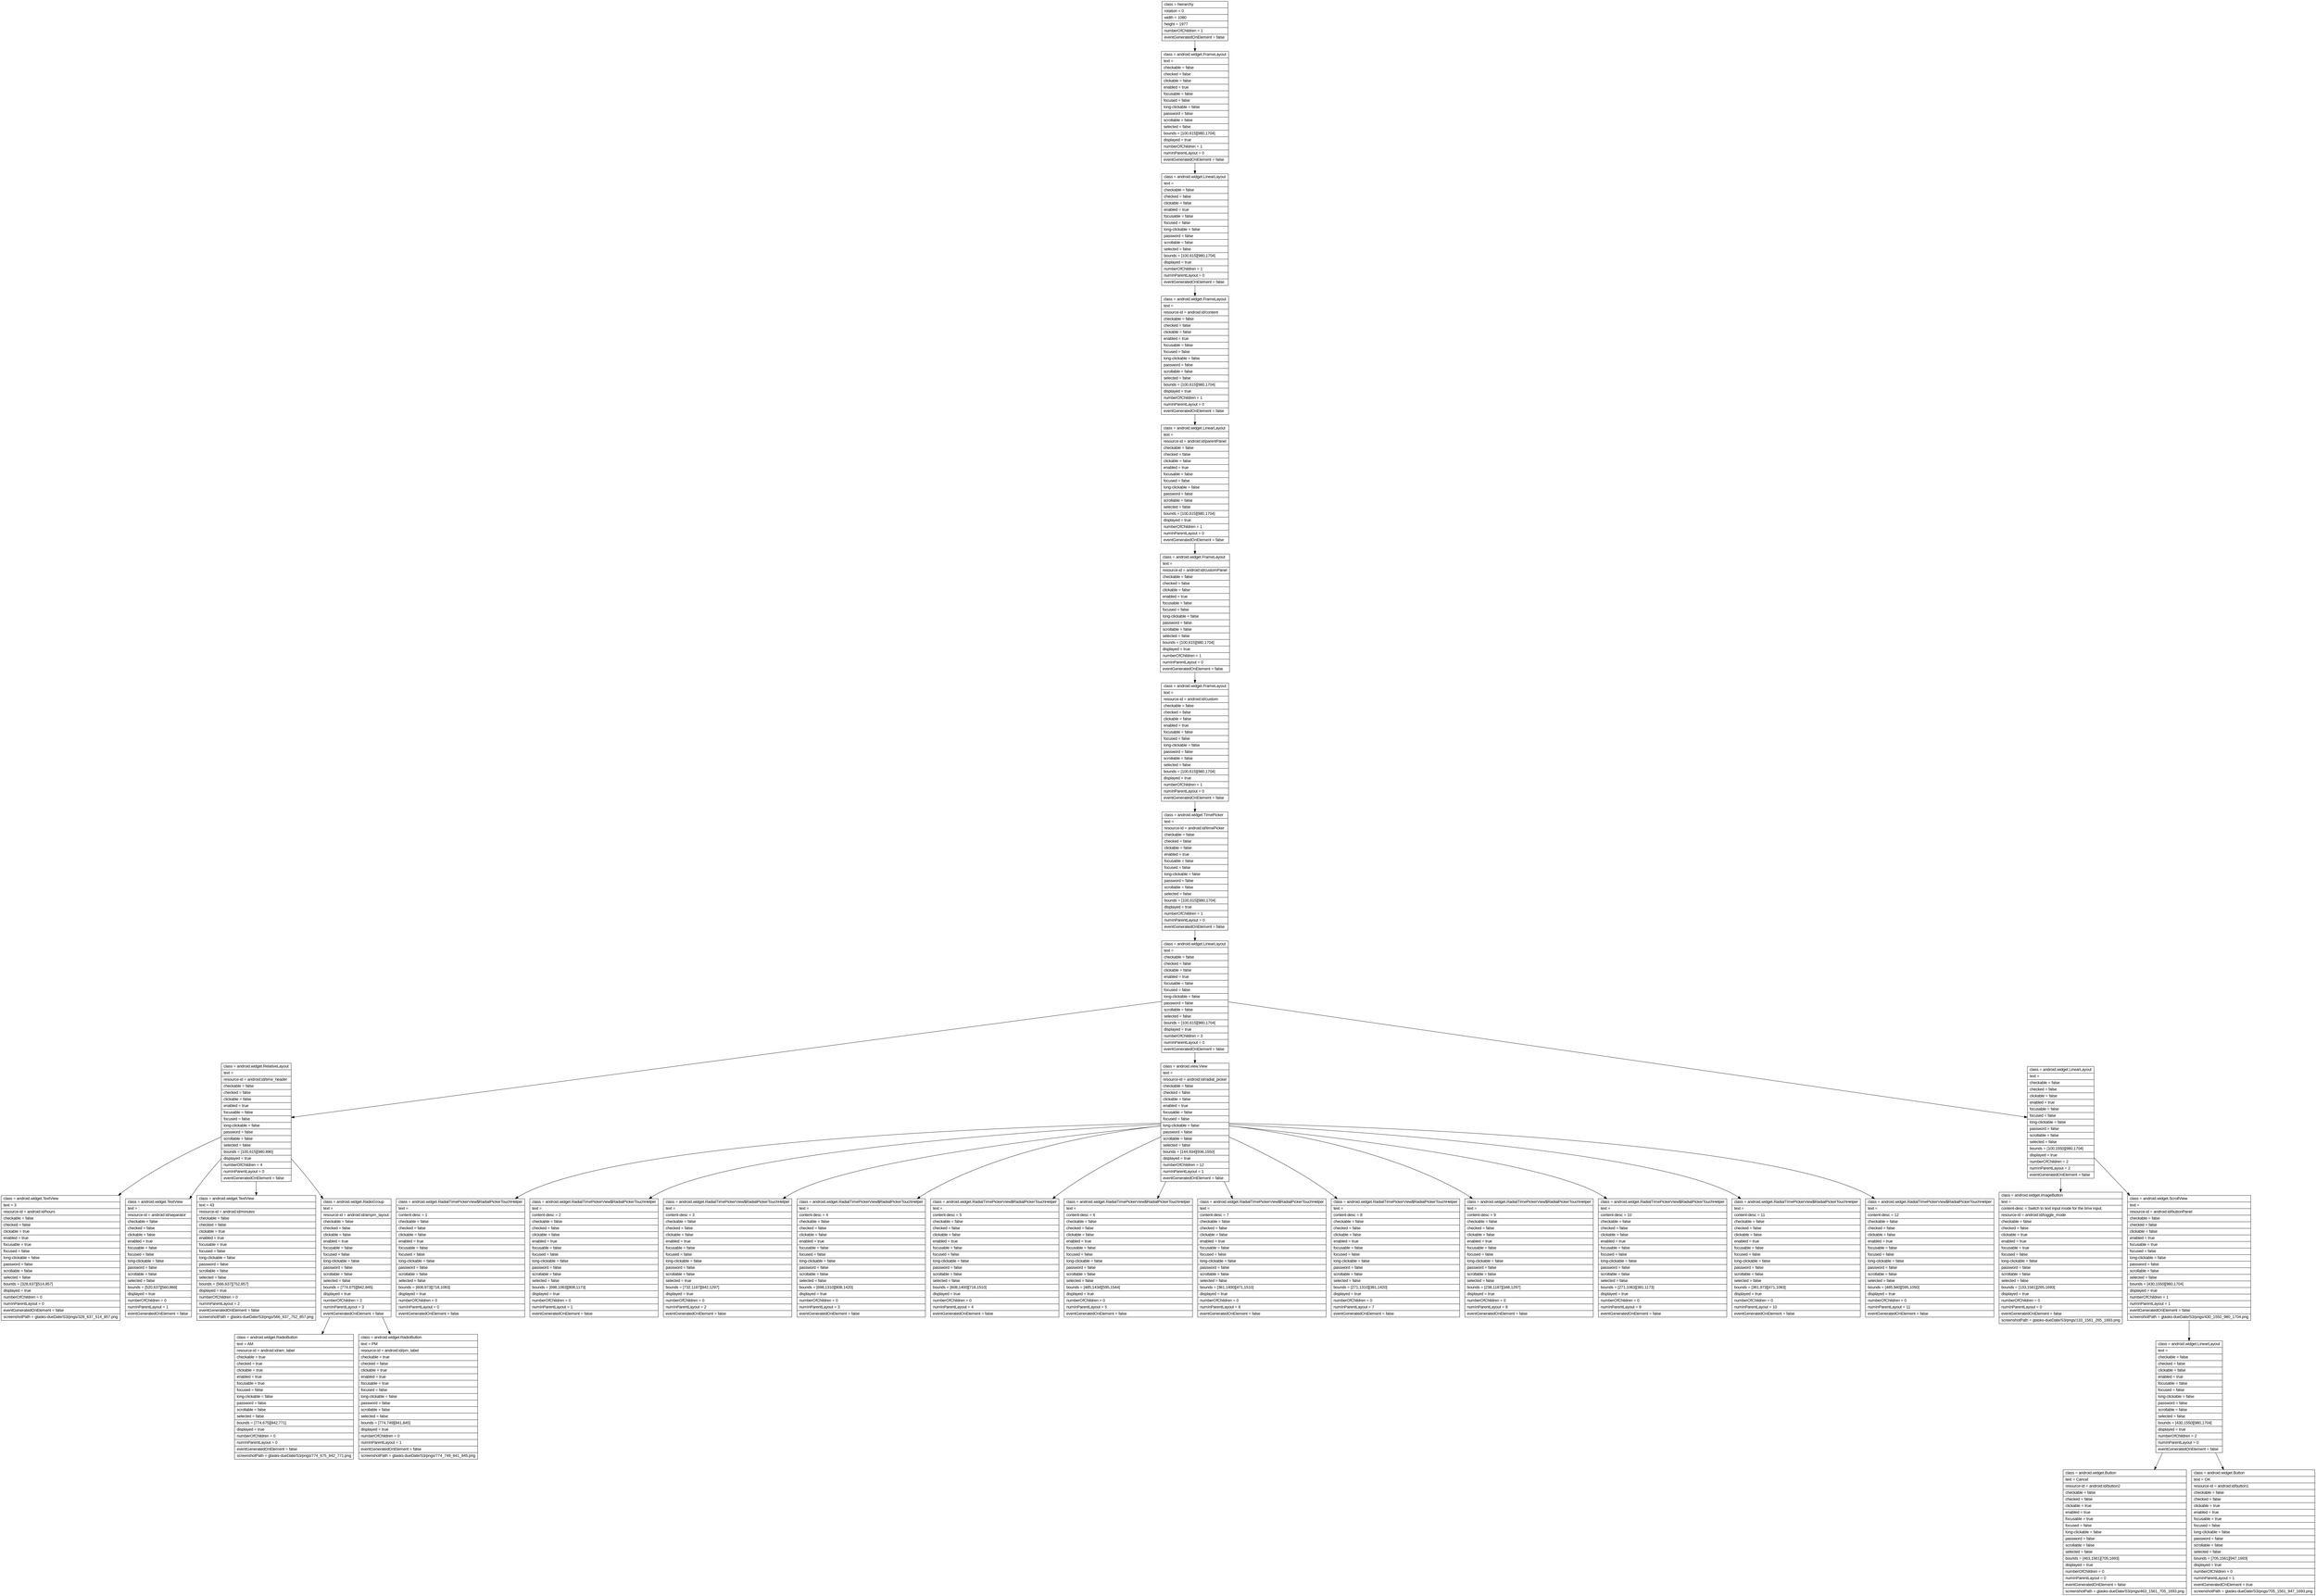 digraph Layout {

	node [shape=record fontname=Arial];

	0	[label="{class = hierarchy\l|rotation = 0\l|width = 1080\l|height = 1977\l|numberOfChildren = 1\l|eventGeneratedOnElement = false \l}"]
	1	[label="{class = android.widget.FrameLayout\l|text = \l|checkable = false\l|checked = false\l|clickable = false\l|enabled = true\l|focusable = false\l|focused = false\l|long-clickable = false\l|password = false\l|scrollable = false\l|selected = false\l|bounds = [100,615][980,1704]\l|displayed = true\l|numberOfChildren = 1\l|numInParentLayout = 0\l|eventGeneratedOnElement = false \l}"]
	2	[label="{class = android.widget.LinearLayout\l|text = \l|checkable = false\l|checked = false\l|clickable = false\l|enabled = true\l|focusable = false\l|focused = false\l|long-clickable = false\l|password = false\l|scrollable = false\l|selected = false\l|bounds = [100,615][980,1704]\l|displayed = true\l|numberOfChildren = 1\l|numInParentLayout = 0\l|eventGeneratedOnElement = false \l}"]
	3	[label="{class = android.widget.FrameLayout\l|text = \l|resource-id = android:id/content\l|checkable = false\l|checked = false\l|clickable = false\l|enabled = true\l|focusable = false\l|focused = false\l|long-clickable = false\l|password = false\l|scrollable = false\l|selected = false\l|bounds = [100,615][980,1704]\l|displayed = true\l|numberOfChildren = 1\l|numInParentLayout = 0\l|eventGeneratedOnElement = false \l}"]
	4	[label="{class = android.widget.LinearLayout\l|text = \l|resource-id = android:id/parentPanel\l|checkable = false\l|checked = false\l|clickable = false\l|enabled = true\l|focusable = false\l|focused = false\l|long-clickable = false\l|password = false\l|scrollable = false\l|selected = false\l|bounds = [100,615][980,1704]\l|displayed = true\l|numberOfChildren = 1\l|numInParentLayout = 0\l|eventGeneratedOnElement = false \l}"]
	5	[label="{class = android.widget.FrameLayout\l|text = \l|resource-id = android:id/customPanel\l|checkable = false\l|checked = false\l|clickable = false\l|enabled = true\l|focusable = false\l|focused = false\l|long-clickable = false\l|password = false\l|scrollable = false\l|selected = false\l|bounds = [100,615][980,1704]\l|displayed = true\l|numberOfChildren = 1\l|numInParentLayout = 0\l|eventGeneratedOnElement = false \l}"]
	6	[label="{class = android.widget.FrameLayout\l|text = \l|resource-id = android:id/custom\l|checkable = false\l|checked = false\l|clickable = false\l|enabled = true\l|focusable = false\l|focused = false\l|long-clickable = false\l|password = false\l|scrollable = false\l|selected = false\l|bounds = [100,615][980,1704]\l|displayed = true\l|numberOfChildren = 1\l|numInParentLayout = 0\l|eventGeneratedOnElement = false \l}"]
	7	[label="{class = android.widget.TimePicker\l|text = \l|resource-id = android:id/timePicker\l|checkable = false\l|checked = false\l|clickable = false\l|enabled = true\l|focusable = false\l|focused = false\l|long-clickable = false\l|password = false\l|scrollable = false\l|selected = false\l|bounds = [100,615][980,1704]\l|displayed = true\l|numberOfChildren = 1\l|numInParentLayout = 0\l|eventGeneratedOnElement = false \l}"]
	8	[label="{class = android.widget.LinearLayout\l|text = \l|checkable = false\l|checked = false\l|clickable = false\l|enabled = true\l|focusable = false\l|focused = false\l|long-clickable = false\l|password = false\l|scrollable = false\l|selected = false\l|bounds = [100,615][980,1704]\l|displayed = true\l|numberOfChildren = 3\l|numInParentLayout = 0\l|eventGeneratedOnElement = false \l}"]
	9	[label="{class = android.widget.RelativeLayout\l|text = \l|resource-id = android:id/time_header\l|checkable = false\l|checked = false\l|clickable = false\l|enabled = true\l|focusable = false\l|focused = false\l|long-clickable = false\l|password = false\l|scrollable = false\l|selected = false\l|bounds = [100,615][980,890]\l|displayed = true\l|numberOfChildren = 4\l|numInParentLayout = 0\l|eventGeneratedOnElement = false \l}"]
	10	[label="{class = android.view.View\l|text = \l|resource-id = android:id/radial_picker\l|checkable = false\l|checked = false\l|clickable = false\l|enabled = true\l|focusable = false\l|focused = false\l|long-clickable = false\l|password = false\l|scrollable = false\l|selected = false\l|bounds = [144,934][936,1550]\l|displayed = true\l|numberOfChildren = 12\l|numInParentLayout = 1\l|eventGeneratedOnElement = false \l}"]
	11	[label="{class = android.widget.LinearLayout\l|text = \l|checkable = false\l|checked = false\l|clickable = false\l|enabled = true\l|focusable = false\l|focused = false\l|long-clickable = false\l|password = false\l|scrollable = false\l|selected = false\l|bounds = [100,1550][980,1704]\l|displayed = true\l|numberOfChildren = 2\l|numInParentLayout = 2\l|eventGeneratedOnElement = false \l}"]
	12	[label="{class = android.widget.TextView\l|text = 3\l|resource-id = android:id/hours\l|checkable = false\l|checked = false\l|clickable = true\l|enabled = true\l|focusable = true\l|focused = false\l|long-clickable = false\l|password = false\l|scrollable = false\l|selected = false\l|bounds = [328,637][514,857]\l|displayed = true\l|numberOfChildren = 0\l|numInParentLayout = 0\l|eventGeneratedOnElement = false \l|screenshotPath = gtasks-dueDate/S3/pngs/328_637_514_857.png\l}"]
	13	[label="{class = android.widget.TextView\l|text = :\l|resource-id = android:id/separator\l|checkable = false\l|checked = false\l|clickable = false\l|enabled = true\l|focusable = false\l|focused = false\l|long-clickable = false\l|password = false\l|scrollable = false\l|selected = false\l|bounds = [520,637][560,868]\l|displayed = true\l|numberOfChildren = 0\l|numInParentLayout = 1\l|eventGeneratedOnElement = false \l}"]
	14	[label="{class = android.widget.TextView\l|text = 43\l|resource-id = android:id/minutes\l|checkable = false\l|checked = false\l|clickable = true\l|enabled = true\l|focusable = true\l|focused = false\l|long-clickable = false\l|password = false\l|scrollable = false\l|selected = false\l|bounds = [566,637][752,857]\l|displayed = true\l|numberOfChildren = 0\l|numInParentLayout = 2\l|eventGeneratedOnElement = false \l|screenshotPath = gtasks-dueDate/S3/pngs/566_637_752_857.png\l}"]
	15	[label="{class = android.widget.RadioGroup\l|text = \l|resource-id = android:id/ampm_layout\l|checkable = false\l|checked = false\l|clickable = false\l|enabled = true\l|focusable = false\l|focused = false\l|long-clickable = false\l|password = false\l|scrollable = false\l|selected = false\l|bounds = [774,675][842,845]\l|displayed = true\l|numberOfChildren = 2\l|numInParentLayout = 3\l|eventGeneratedOnElement = false \l}"]
	16	[label="{class = android.widget.RadialTimePickerView$RadialPickerTouchHelper\l|text = \l|content-desc = 1\l|checkable = false\l|checked = false\l|clickable = false\l|enabled = true\l|focusable = false\l|focused = false\l|long-clickable = false\l|password = false\l|scrollable = false\l|selected = false\l|bounds = [608,973][718,1083]\l|displayed = true\l|numberOfChildren = 0\l|numInParentLayout = 0\l|eventGeneratedOnElement = false \l}"]
	17	[label="{class = android.widget.RadialTimePickerView$RadialPickerTouchHelper\l|text = \l|content-desc = 2\l|checkable = false\l|checked = false\l|clickable = false\l|enabled = true\l|focusable = false\l|focused = false\l|long-clickable = false\l|password = false\l|scrollable = false\l|selected = false\l|bounds = [698,1063][808,1173]\l|displayed = true\l|numberOfChildren = 0\l|numInParentLayout = 1\l|eventGeneratedOnElement = false \l}"]
	18	[label="{class = android.widget.RadialTimePickerView$RadialPickerTouchHelper\l|text = \l|content-desc = 3\l|checkable = false\l|checked = false\l|clickable = false\l|enabled = true\l|focusable = false\l|focused = false\l|long-clickable = false\l|password = false\l|scrollable = false\l|selected = true\l|bounds = [732,1187][842,1297]\l|displayed = true\l|numberOfChildren = 0\l|numInParentLayout = 2\l|eventGeneratedOnElement = false \l}"]
	19	[label="{class = android.widget.RadialTimePickerView$RadialPickerTouchHelper\l|text = \l|content-desc = 4\l|checkable = false\l|checked = false\l|clickable = false\l|enabled = true\l|focusable = false\l|focused = false\l|long-clickable = false\l|password = false\l|scrollable = false\l|selected = false\l|bounds = [698,1310][808,1420]\l|displayed = true\l|numberOfChildren = 0\l|numInParentLayout = 3\l|eventGeneratedOnElement = false \l}"]
	20	[label="{class = android.widget.RadialTimePickerView$RadialPickerTouchHelper\l|text = \l|content-desc = 5\l|checkable = false\l|checked = false\l|clickable = false\l|enabled = true\l|focusable = false\l|focused = false\l|long-clickable = false\l|password = false\l|scrollable = false\l|selected = false\l|bounds = [608,1400][718,1510]\l|displayed = true\l|numberOfChildren = 0\l|numInParentLayout = 4\l|eventGeneratedOnElement = false \l}"]
	21	[label="{class = android.widget.RadialTimePickerView$RadialPickerTouchHelper\l|text = \l|content-desc = 6\l|checkable = false\l|checked = false\l|clickable = false\l|enabled = true\l|focusable = false\l|focused = false\l|long-clickable = false\l|password = false\l|scrollable = false\l|selected = false\l|bounds = [485,1434][595,1544]\l|displayed = true\l|numberOfChildren = 0\l|numInParentLayout = 5\l|eventGeneratedOnElement = false \l}"]
	22	[label="{class = android.widget.RadialTimePickerView$RadialPickerTouchHelper\l|text = \l|content-desc = 7\l|checkable = false\l|checked = false\l|clickable = false\l|enabled = true\l|focusable = false\l|focused = false\l|long-clickable = false\l|password = false\l|scrollable = false\l|selected = false\l|bounds = [361,1400][471,1510]\l|displayed = true\l|numberOfChildren = 0\l|numInParentLayout = 6\l|eventGeneratedOnElement = false \l}"]
	23	[label="{class = android.widget.RadialTimePickerView$RadialPickerTouchHelper\l|text = \l|content-desc = 8\l|checkable = false\l|checked = false\l|clickable = false\l|enabled = true\l|focusable = false\l|focused = false\l|long-clickable = false\l|password = false\l|scrollable = false\l|selected = false\l|bounds = [271,1310][381,1420]\l|displayed = true\l|numberOfChildren = 0\l|numInParentLayout = 7\l|eventGeneratedOnElement = false \l}"]
	24	[label="{class = android.widget.RadialTimePickerView$RadialPickerTouchHelper\l|text = \l|content-desc = 9\l|checkable = false\l|checked = false\l|clickable = false\l|enabled = true\l|focusable = false\l|focused = false\l|long-clickable = false\l|password = false\l|scrollable = false\l|selected = false\l|bounds = [238,1187][348,1297]\l|displayed = true\l|numberOfChildren = 0\l|numInParentLayout = 8\l|eventGeneratedOnElement = false \l}"]
	25	[label="{class = android.widget.RadialTimePickerView$RadialPickerTouchHelper\l|text = \l|content-desc = 10\l|checkable = false\l|checked = false\l|clickable = false\l|enabled = true\l|focusable = false\l|focused = false\l|long-clickable = false\l|password = false\l|scrollable = false\l|selected = false\l|bounds = [271,1063][381,1173]\l|displayed = true\l|numberOfChildren = 0\l|numInParentLayout = 9\l|eventGeneratedOnElement = false \l}"]
	26	[label="{class = android.widget.RadialTimePickerView$RadialPickerTouchHelper\l|text = \l|content-desc = 11\l|checkable = false\l|checked = false\l|clickable = false\l|enabled = true\l|focusable = false\l|focused = false\l|long-clickable = false\l|password = false\l|scrollable = false\l|selected = false\l|bounds = [361,973][471,1083]\l|displayed = true\l|numberOfChildren = 0\l|numInParentLayout = 10\l|eventGeneratedOnElement = false \l}"]
	27	[label="{class = android.widget.RadialTimePickerView$RadialPickerTouchHelper\l|text = \l|content-desc = 12\l|checkable = false\l|checked = false\l|clickable = false\l|enabled = true\l|focusable = false\l|focused = false\l|long-clickable = false\l|password = false\l|scrollable = false\l|selected = false\l|bounds = [485,940][595,1050]\l|displayed = true\l|numberOfChildren = 0\l|numInParentLayout = 11\l|eventGeneratedOnElement = false \l}"]
	28	[label="{class = android.widget.ImageButton\l|text = \l|content-desc = Switch to text input mode for the time input.\l|resource-id = android:id/toggle_mode\l|checkable = false\l|checked = false\l|clickable = true\l|enabled = true\l|focusable = true\l|focused = false\l|long-clickable = false\l|password = false\l|scrollable = false\l|selected = false\l|bounds = [133,1561][265,1693]\l|displayed = true\l|numberOfChildren = 0\l|numInParentLayout = 0\l|eventGeneratedOnElement = false \l|screenshotPath = gtasks-dueDate/S3/pngs/133_1561_265_1693.png\l}"]
	29	[label="{class = android.widget.ScrollView\l|text = \l|resource-id = android:id/buttonPanel\l|checkable = false\l|checked = false\l|clickable = false\l|enabled = true\l|focusable = true\l|focused = false\l|long-clickable = false\l|password = false\l|scrollable = false\l|selected = false\l|bounds = [430,1550][980,1704]\l|displayed = true\l|numberOfChildren = 1\l|numInParentLayout = 1\l|eventGeneratedOnElement = false \l|screenshotPath = gtasks-dueDate/S3/pngs/430_1550_980_1704.png\l}"]
	30	[label="{class = android.widget.RadioButton\l|text = AM\l|resource-id = android:id/am_label\l|checkable = true\l|checked = true\l|clickable = true\l|enabled = true\l|focusable = true\l|focused = false\l|long-clickable = false\l|password = false\l|scrollable = false\l|selected = false\l|bounds = [774,675][842,771]\l|displayed = true\l|numberOfChildren = 0\l|numInParentLayout = 0\l|eventGeneratedOnElement = false \l|screenshotPath = gtasks-dueDate/S3/pngs/774_675_842_771.png\l}"]
	31	[label="{class = android.widget.RadioButton\l|text = PM\l|resource-id = android:id/pm_label\l|checkable = true\l|checked = false\l|clickable = true\l|enabled = true\l|focusable = true\l|focused = false\l|long-clickable = false\l|password = false\l|scrollable = false\l|selected = false\l|bounds = [774,749][841,845]\l|displayed = true\l|numberOfChildren = 0\l|numInParentLayout = 1\l|eventGeneratedOnElement = false \l|screenshotPath = gtasks-dueDate/S3/pngs/774_749_841_845.png\l}"]
	32	[label="{class = android.widget.LinearLayout\l|text = \l|checkable = false\l|checked = false\l|clickable = false\l|enabled = true\l|focusable = false\l|focused = false\l|long-clickable = false\l|password = false\l|scrollable = false\l|selected = false\l|bounds = [430,1550][980,1704]\l|displayed = true\l|numberOfChildren = 2\l|numInParentLayout = 0\l|eventGeneratedOnElement = false \l}"]
	33	[label="{class = android.widget.Button\l|text = Cancel\l|resource-id = android:id/button2\l|checkable = false\l|checked = false\l|clickable = true\l|enabled = true\l|focusable = true\l|focused = false\l|long-clickable = false\l|password = false\l|scrollable = false\l|selected = false\l|bounds = [463,1561][705,1693]\l|displayed = true\l|numberOfChildren = 0\l|numInParentLayout = 0\l|eventGeneratedOnElement = false \l|screenshotPath = gtasks-dueDate/S3/pngs/463_1561_705_1693.png\l}"]
	34	[label="{class = android.widget.Button\l|text = OK\l|resource-id = android:id/button1\l|checkable = false\l|checked = false\l|clickable = true\l|enabled = true\l|focusable = true\l|focused = false\l|long-clickable = false\l|password = false\l|scrollable = false\l|selected = false\l|bounds = [705,1561][947,1693]\l|displayed = true\l|numberOfChildren = 0\l|numInParentLayout = 1\l|eventGeneratedOnElement = true \l|screenshotPath = gtasks-dueDate/S3/pngs/705_1561_947_1693.png\l}"]


	0 -> 1
	1 -> 2
	2 -> 3
	3 -> 4
	4 -> 5
	5 -> 6
	6 -> 7
	7 -> 8
	8 -> 9
	8 -> 10
	8 -> 11
	9 -> 12
	9 -> 13
	9 -> 14
	9 -> 15
	10 -> 16
	10 -> 17
	10 -> 18
	10 -> 19
	10 -> 20
	10 -> 21
	10 -> 22
	10 -> 23
	10 -> 24
	10 -> 25
	10 -> 26
	10 -> 27
	11 -> 28
	11 -> 29
	15 -> 30
	15 -> 31
	29 -> 32
	32 -> 33
	32 -> 34


}